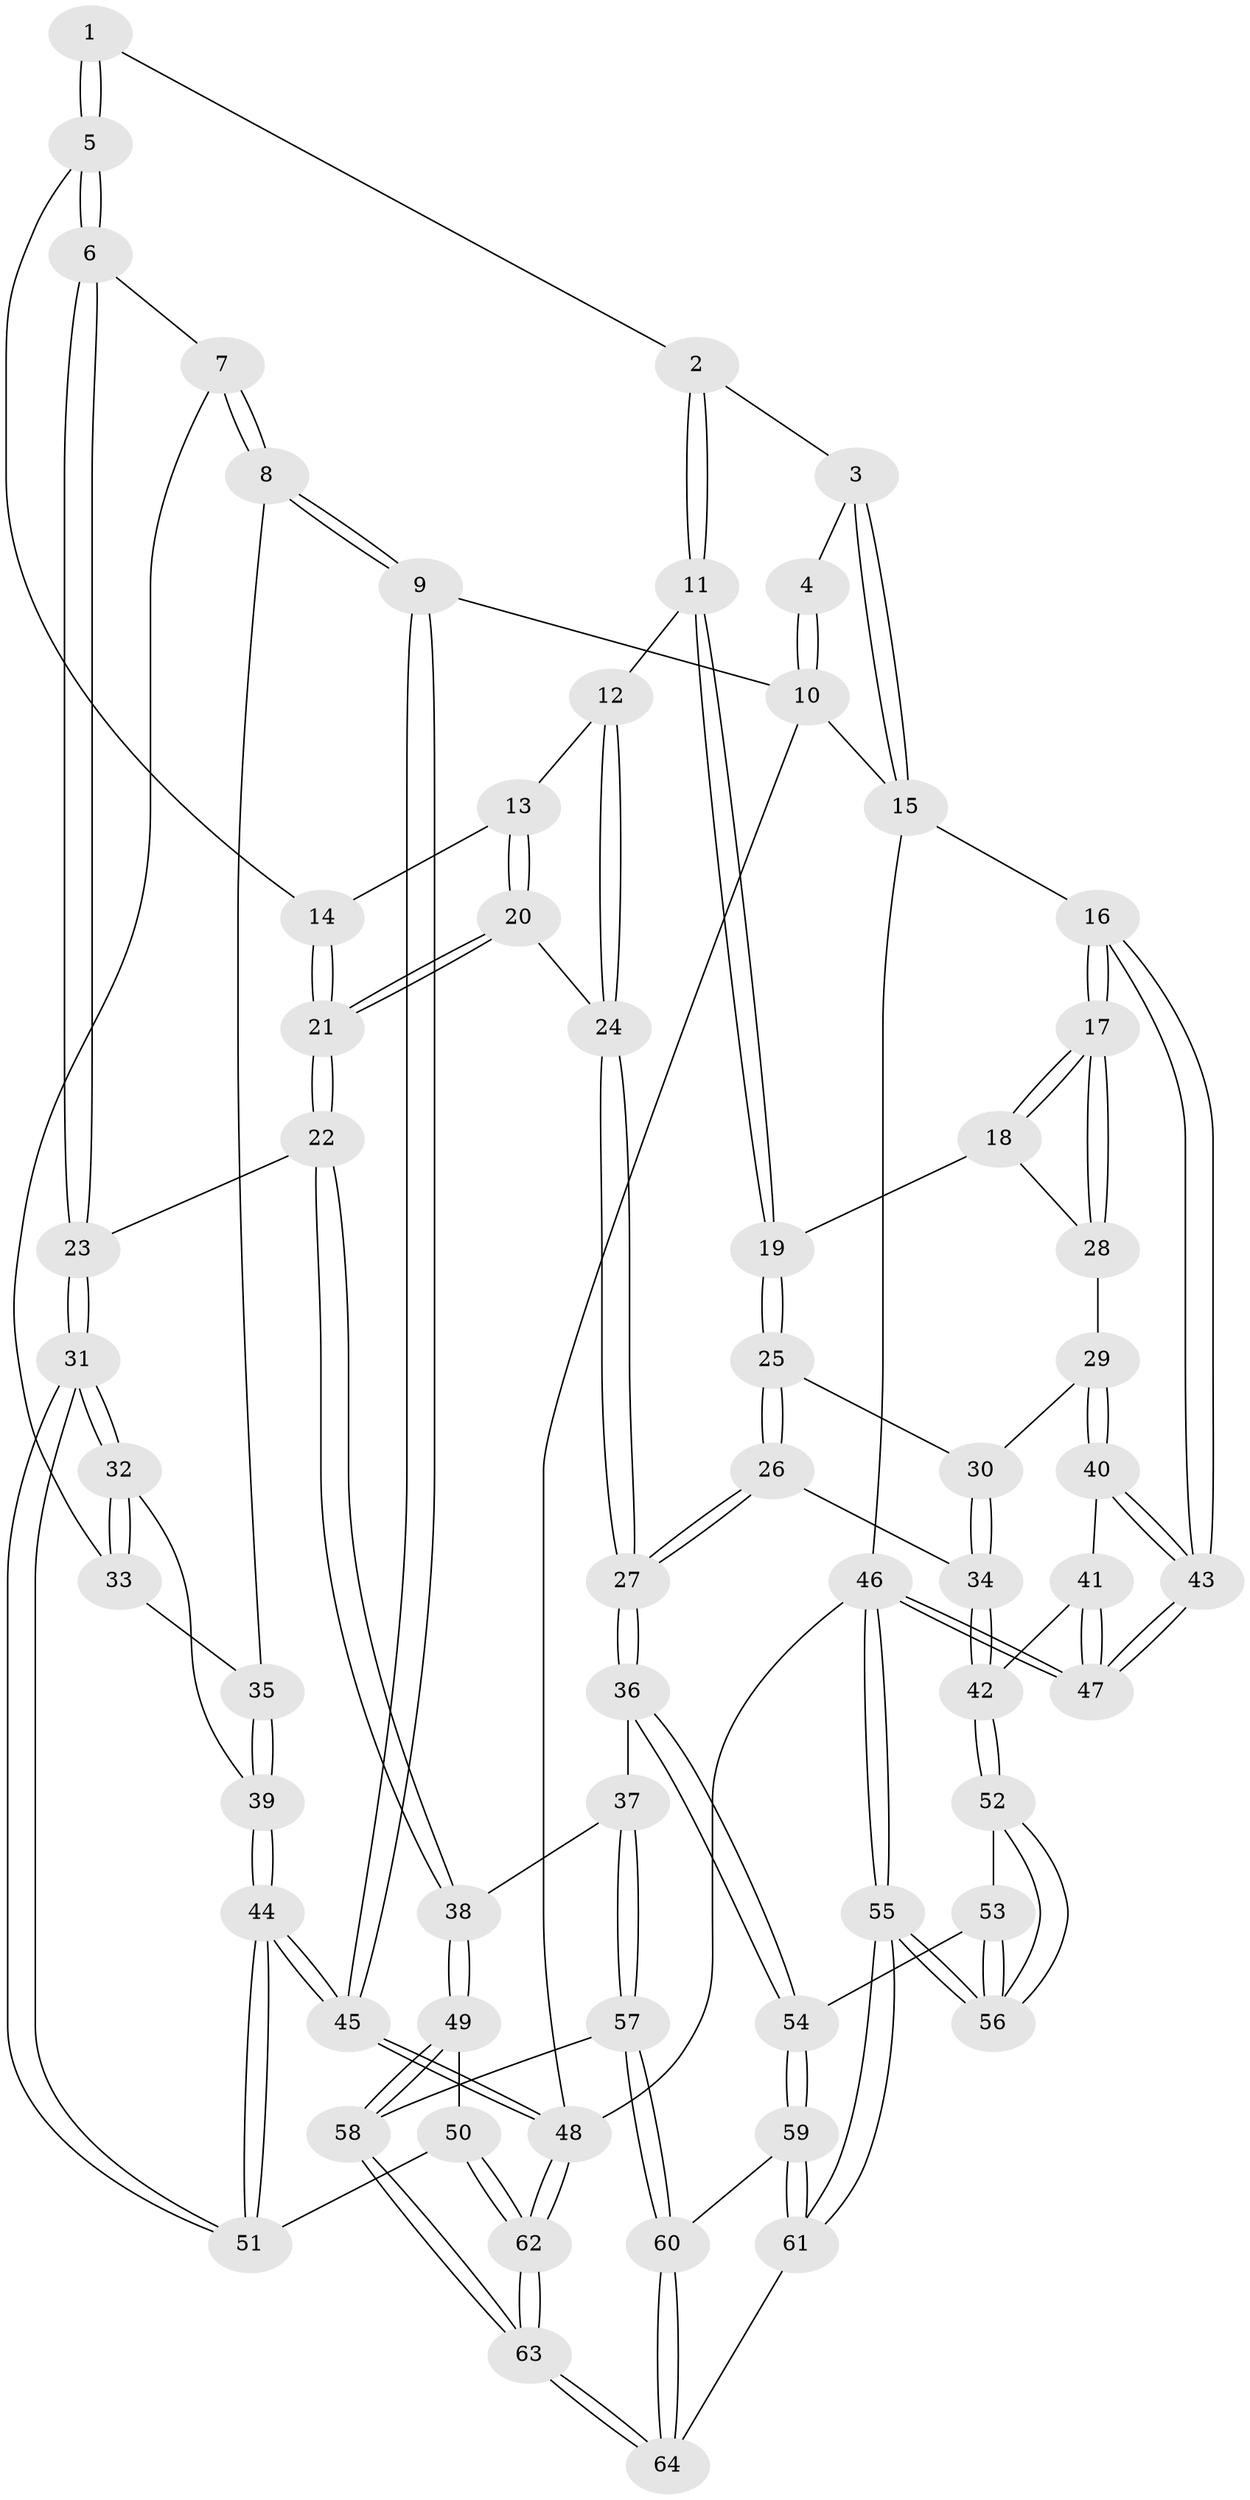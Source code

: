 // Generated by graph-tools (version 1.1) at 2025/11/02/27/25 16:11:56]
// undirected, 64 vertices, 157 edges
graph export_dot {
graph [start="1"]
  node [color=gray90,style=filled];
  1 [pos="+0.24047138274955324+0.11285527116006636"];
  2 [pos="+0.6902199362712498+0.21151404382692737"];
  3 [pos="+1+0"];
  4 [pos="+0.134292223914227+0"];
  5 [pos="+0.259103565675161+0.19900457218699982"];
  6 [pos="+0.18262731827967155+0.4524219551540299"];
  7 [pos="+0.1469090617524124+0.4679581074846405"];
  8 [pos="+0+0.4390946193280729"];
  9 [pos="+0+0.42540059130911845"];
  10 [pos="+0+0"];
  11 [pos="+0.6546372209514446+0.3616995692645213"];
  12 [pos="+0.6187891032539475+0.38279248932359394"];
  13 [pos="+0.3544782626152199+0.3028083639068671"];
  14 [pos="+0.3360284210649563+0.2863141634579843"];
  15 [pos="+1+0"];
  16 [pos="+1+0.31104299544986563"];
  17 [pos="+1+0.3509028796345493"];
  18 [pos="+0.7506358406859528+0.4166869221822985"];
  19 [pos="+0.6971569760586303+0.4065777560828383"];
  20 [pos="+0.4378076898310895+0.4911695750077386"];
  21 [pos="+0.3294546175646292+0.5891095317472439"];
  22 [pos="+0.3293450648594691+0.5892390355032807"];
  23 [pos="+0.3078630394283756+0.5865275927271553"];
  24 [pos="+0.5407999176127017+0.48552188657736783"];
  25 [pos="+0.7219827064704131+0.5026181319254217"];
  26 [pos="+0.6963399190266508+0.6561098278298616"];
  27 [pos="+0.5930104497447075+0.6890277135230726"];
  28 [pos="+0.8798509330024247+0.5060949426461512"];
  29 [pos="+0.8590115218370664+0.5426200067287633"];
  30 [pos="+0.7954293368282616+0.5283519787692408"];
  31 [pos="+0.19374755015082187+0.6759975314243251"];
  32 [pos="+0.1223572257570221+0.6562393888561848"];
  33 [pos="+0.12756535478544628+0.5247796812265242"];
  34 [pos="+0.7548660589075029+0.6713538912847128"];
  35 [pos="+0.05017584540499498+0.5774916794274744"];
  36 [pos="+0.577812492221528+0.7080241980815253"];
  37 [pos="+0.562060362056103+0.707403510330122"];
  38 [pos="+0.37179147129405843+0.6472148665877538"];
  39 [pos="+0.08065938997617064+0.6663933963259236"];
  40 [pos="+0.8563898200998198+0.6389047049017637"];
  41 [pos="+0.8282177146175509+0.6759462232838352"];
  42 [pos="+0.784701482014631+0.6802214887347349"];
  43 [pos="+1+0.5809663371087186"];
  44 [pos="+0+0.8101976257222758"];
  45 [pos="+0+0.8366674296634921"];
  46 [pos="+1+1"];
  47 [pos="+1+1"];
  48 [pos="+0+1"];
  49 [pos="+0.32448712992587586+0.8313283743013603"];
  50 [pos="+0.23029742387265825+0.8215009819681929"];
  51 [pos="+0.20842870286792875+0.7968422332325832"];
  52 [pos="+0.7647434804181259+0.8159668618064778"];
  53 [pos="+0.5959473241657163+0.7751282670921275"];
  54 [pos="+0.5884682965397461+0.7715678527561397"];
  55 [pos="+1+1"];
  56 [pos="+0.7987701555474598+0.9215701220073855"];
  57 [pos="+0.3501554139522417+0.8557363014477553"];
  58 [pos="+0.35007632475503586+0.8557056418113128"];
  59 [pos="+0.5672614424193924+0.8768042346863697"];
  60 [pos="+0.41742713011064514+0.9153431636128367"];
  61 [pos="+0.7776092521910452+1"];
  62 [pos="+0+1"];
  63 [pos="+0.06808491907521101+1"];
  64 [pos="+0.4184037296544705+1"];
  1 -- 2;
  1 -- 5;
  1 -- 5;
  2 -- 3;
  2 -- 11;
  2 -- 11;
  3 -- 4;
  3 -- 15;
  3 -- 15;
  4 -- 10;
  4 -- 10;
  5 -- 6;
  5 -- 6;
  5 -- 14;
  6 -- 7;
  6 -- 23;
  6 -- 23;
  7 -- 8;
  7 -- 8;
  7 -- 33;
  8 -- 9;
  8 -- 9;
  8 -- 35;
  9 -- 10;
  9 -- 45;
  9 -- 45;
  10 -- 15;
  10 -- 48;
  11 -- 12;
  11 -- 19;
  11 -- 19;
  12 -- 13;
  12 -- 24;
  12 -- 24;
  13 -- 14;
  13 -- 20;
  13 -- 20;
  14 -- 21;
  14 -- 21;
  15 -- 16;
  15 -- 46;
  16 -- 17;
  16 -- 17;
  16 -- 43;
  16 -- 43;
  17 -- 18;
  17 -- 18;
  17 -- 28;
  17 -- 28;
  18 -- 19;
  18 -- 28;
  19 -- 25;
  19 -- 25;
  20 -- 21;
  20 -- 21;
  20 -- 24;
  21 -- 22;
  21 -- 22;
  22 -- 23;
  22 -- 38;
  22 -- 38;
  23 -- 31;
  23 -- 31;
  24 -- 27;
  24 -- 27;
  25 -- 26;
  25 -- 26;
  25 -- 30;
  26 -- 27;
  26 -- 27;
  26 -- 34;
  27 -- 36;
  27 -- 36;
  28 -- 29;
  29 -- 30;
  29 -- 40;
  29 -- 40;
  30 -- 34;
  30 -- 34;
  31 -- 32;
  31 -- 32;
  31 -- 51;
  31 -- 51;
  32 -- 33;
  32 -- 33;
  32 -- 39;
  33 -- 35;
  34 -- 42;
  34 -- 42;
  35 -- 39;
  35 -- 39;
  36 -- 37;
  36 -- 54;
  36 -- 54;
  37 -- 38;
  37 -- 57;
  37 -- 57;
  38 -- 49;
  38 -- 49;
  39 -- 44;
  39 -- 44;
  40 -- 41;
  40 -- 43;
  40 -- 43;
  41 -- 42;
  41 -- 47;
  41 -- 47;
  42 -- 52;
  42 -- 52;
  43 -- 47;
  43 -- 47;
  44 -- 45;
  44 -- 45;
  44 -- 51;
  44 -- 51;
  45 -- 48;
  45 -- 48;
  46 -- 47;
  46 -- 47;
  46 -- 55;
  46 -- 55;
  46 -- 48;
  48 -- 62;
  48 -- 62;
  49 -- 50;
  49 -- 58;
  49 -- 58;
  50 -- 51;
  50 -- 62;
  50 -- 62;
  52 -- 53;
  52 -- 56;
  52 -- 56;
  53 -- 54;
  53 -- 56;
  53 -- 56;
  54 -- 59;
  54 -- 59;
  55 -- 56;
  55 -- 56;
  55 -- 61;
  55 -- 61;
  57 -- 58;
  57 -- 60;
  57 -- 60;
  58 -- 63;
  58 -- 63;
  59 -- 60;
  59 -- 61;
  59 -- 61;
  60 -- 64;
  60 -- 64;
  61 -- 64;
  62 -- 63;
  62 -- 63;
  63 -- 64;
  63 -- 64;
}

